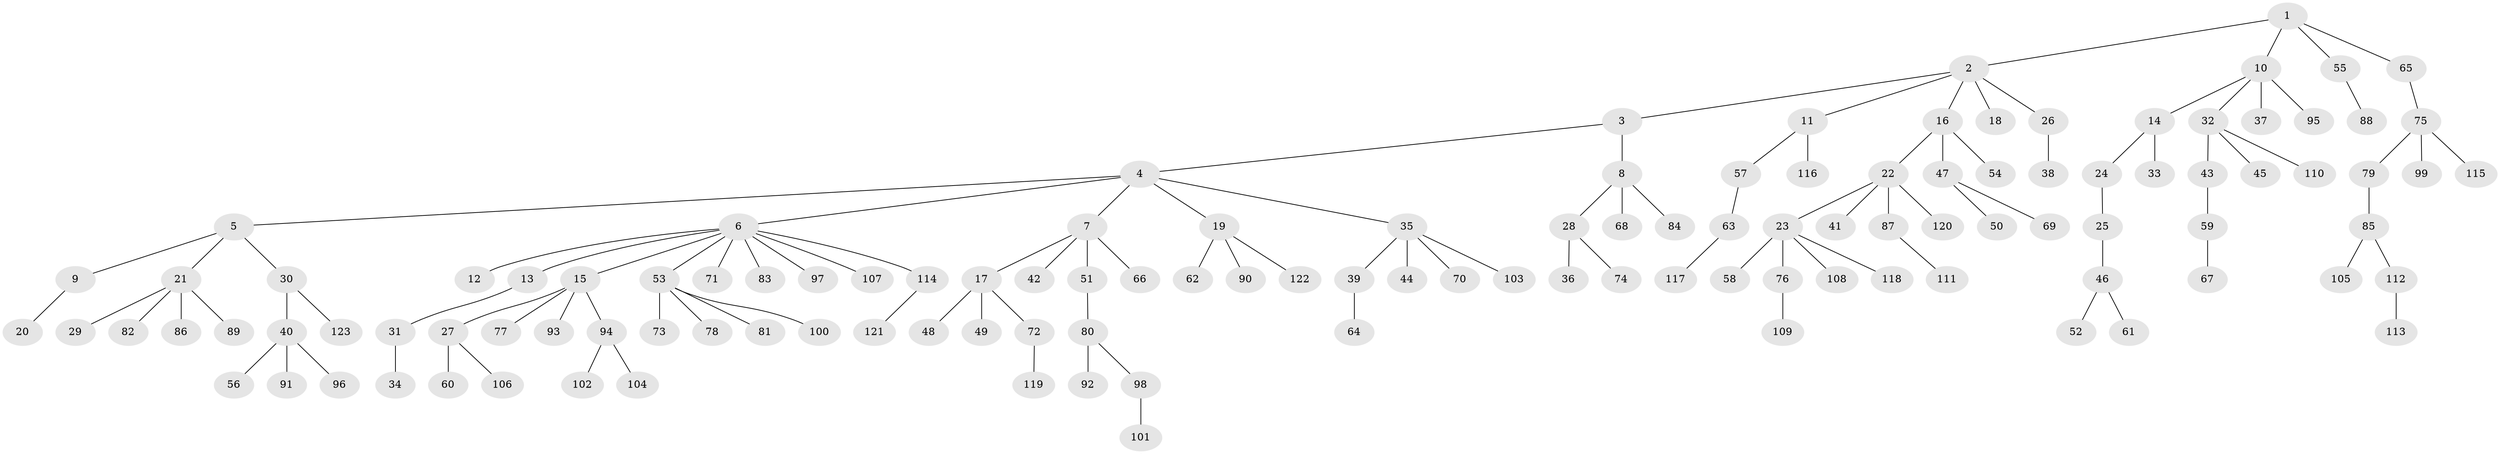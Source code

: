 // coarse degree distribution, {7: 0.016129032258064516, 4: 0.12903225806451613, 1: 0.5806451612903226, 2: 0.14516129032258066, 3: 0.11290322580645161, 8: 0.016129032258064516}
// Generated by graph-tools (version 1.1) at 2025/37/03/04/25 23:37:28]
// undirected, 123 vertices, 122 edges
graph export_dot {
  node [color=gray90,style=filled];
  1;
  2;
  3;
  4;
  5;
  6;
  7;
  8;
  9;
  10;
  11;
  12;
  13;
  14;
  15;
  16;
  17;
  18;
  19;
  20;
  21;
  22;
  23;
  24;
  25;
  26;
  27;
  28;
  29;
  30;
  31;
  32;
  33;
  34;
  35;
  36;
  37;
  38;
  39;
  40;
  41;
  42;
  43;
  44;
  45;
  46;
  47;
  48;
  49;
  50;
  51;
  52;
  53;
  54;
  55;
  56;
  57;
  58;
  59;
  60;
  61;
  62;
  63;
  64;
  65;
  66;
  67;
  68;
  69;
  70;
  71;
  72;
  73;
  74;
  75;
  76;
  77;
  78;
  79;
  80;
  81;
  82;
  83;
  84;
  85;
  86;
  87;
  88;
  89;
  90;
  91;
  92;
  93;
  94;
  95;
  96;
  97;
  98;
  99;
  100;
  101;
  102;
  103;
  104;
  105;
  106;
  107;
  108;
  109;
  110;
  111;
  112;
  113;
  114;
  115;
  116;
  117;
  118;
  119;
  120;
  121;
  122;
  123;
  1 -- 2;
  1 -- 10;
  1 -- 55;
  1 -- 65;
  2 -- 3;
  2 -- 11;
  2 -- 16;
  2 -- 18;
  2 -- 26;
  3 -- 4;
  3 -- 8;
  4 -- 5;
  4 -- 6;
  4 -- 7;
  4 -- 19;
  4 -- 35;
  5 -- 9;
  5 -- 21;
  5 -- 30;
  6 -- 12;
  6 -- 13;
  6 -- 15;
  6 -- 53;
  6 -- 71;
  6 -- 83;
  6 -- 97;
  6 -- 107;
  6 -- 114;
  7 -- 17;
  7 -- 42;
  7 -- 51;
  7 -- 66;
  8 -- 28;
  8 -- 68;
  8 -- 84;
  9 -- 20;
  10 -- 14;
  10 -- 32;
  10 -- 37;
  10 -- 95;
  11 -- 57;
  11 -- 116;
  13 -- 31;
  14 -- 24;
  14 -- 33;
  15 -- 27;
  15 -- 77;
  15 -- 93;
  15 -- 94;
  16 -- 22;
  16 -- 47;
  16 -- 54;
  17 -- 48;
  17 -- 49;
  17 -- 72;
  19 -- 62;
  19 -- 90;
  19 -- 122;
  21 -- 29;
  21 -- 82;
  21 -- 86;
  21 -- 89;
  22 -- 23;
  22 -- 41;
  22 -- 87;
  22 -- 120;
  23 -- 58;
  23 -- 76;
  23 -- 108;
  23 -- 118;
  24 -- 25;
  25 -- 46;
  26 -- 38;
  27 -- 60;
  27 -- 106;
  28 -- 36;
  28 -- 74;
  30 -- 40;
  30 -- 123;
  31 -- 34;
  32 -- 43;
  32 -- 45;
  32 -- 110;
  35 -- 39;
  35 -- 44;
  35 -- 70;
  35 -- 103;
  39 -- 64;
  40 -- 56;
  40 -- 91;
  40 -- 96;
  43 -- 59;
  46 -- 52;
  46 -- 61;
  47 -- 50;
  47 -- 69;
  51 -- 80;
  53 -- 73;
  53 -- 78;
  53 -- 81;
  53 -- 100;
  55 -- 88;
  57 -- 63;
  59 -- 67;
  63 -- 117;
  65 -- 75;
  72 -- 119;
  75 -- 79;
  75 -- 99;
  75 -- 115;
  76 -- 109;
  79 -- 85;
  80 -- 92;
  80 -- 98;
  85 -- 105;
  85 -- 112;
  87 -- 111;
  94 -- 102;
  94 -- 104;
  98 -- 101;
  112 -- 113;
  114 -- 121;
}
